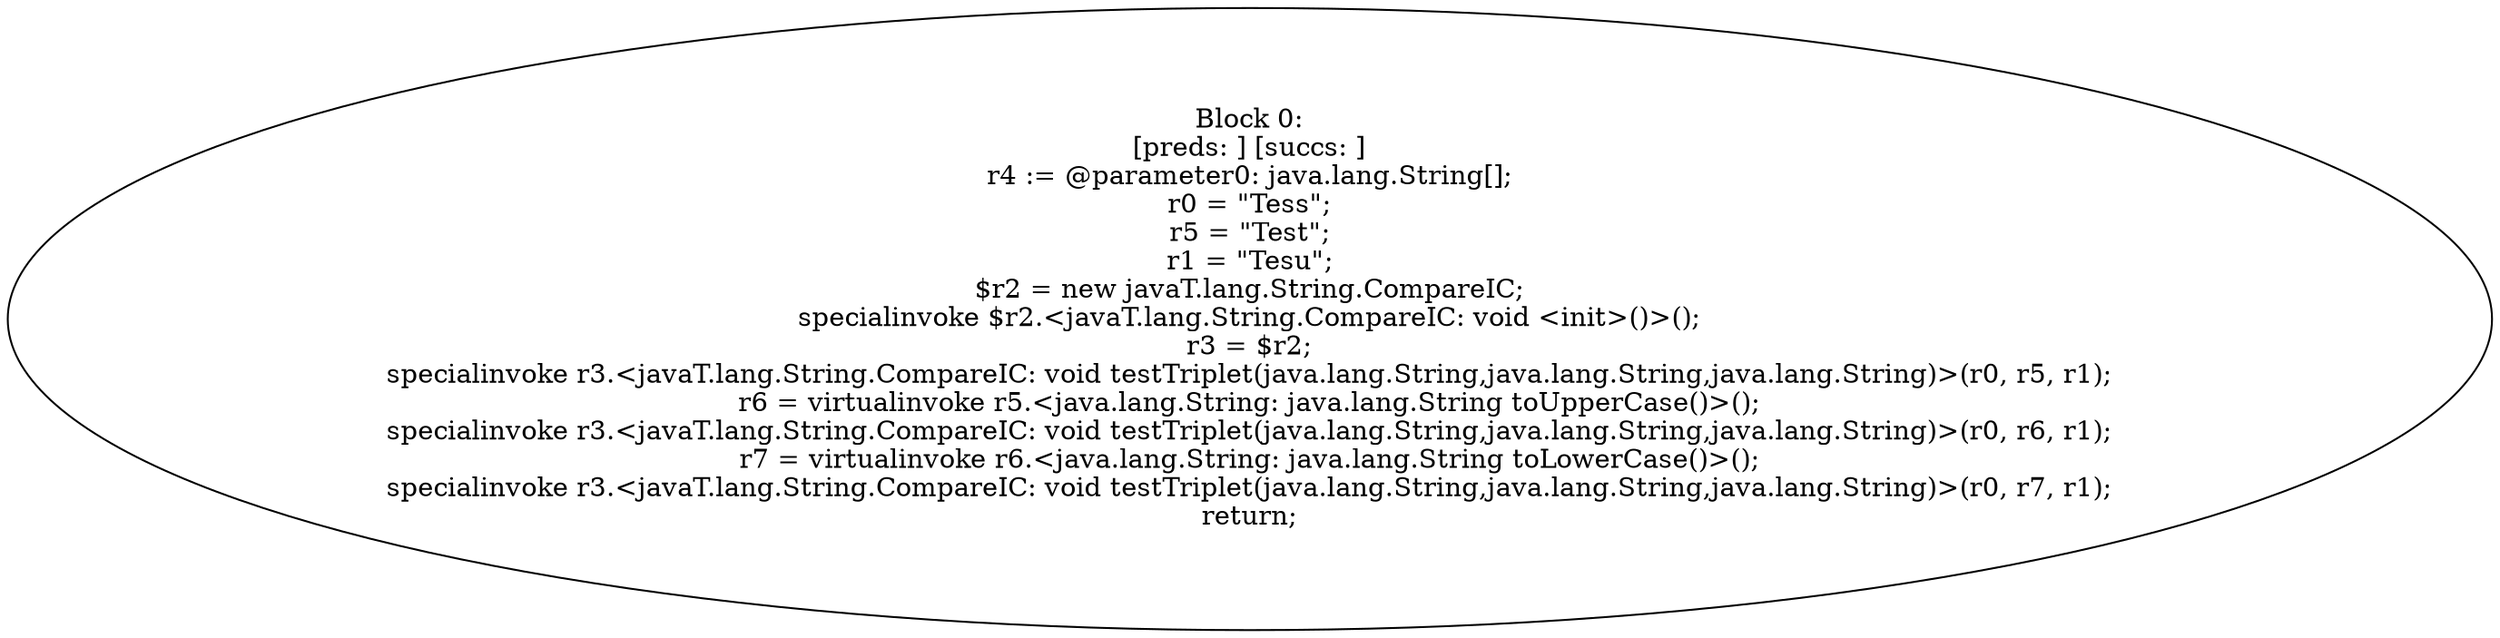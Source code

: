 digraph "unitGraph" {
    "Block 0:
[preds: ] [succs: ]
r4 := @parameter0: java.lang.String[];
r0 = \"Tess\";
r5 = \"Test\";
r1 = \"Tesu\";
$r2 = new javaT.lang.String.CompareIC;
specialinvoke $r2.<javaT.lang.String.CompareIC: void <init>()>();
r3 = $r2;
specialinvoke r3.<javaT.lang.String.CompareIC: void testTriplet(java.lang.String,java.lang.String,java.lang.String)>(r0, r5, r1);
r6 = virtualinvoke r5.<java.lang.String: java.lang.String toUpperCase()>();
specialinvoke r3.<javaT.lang.String.CompareIC: void testTriplet(java.lang.String,java.lang.String,java.lang.String)>(r0, r6, r1);
r7 = virtualinvoke r6.<java.lang.String: java.lang.String toLowerCase()>();
specialinvoke r3.<javaT.lang.String.CompareIC: void testTriplet(java.lang.String,java.lang.String,java.lang.String)>(r0, r7, r1);
return;
"
}
